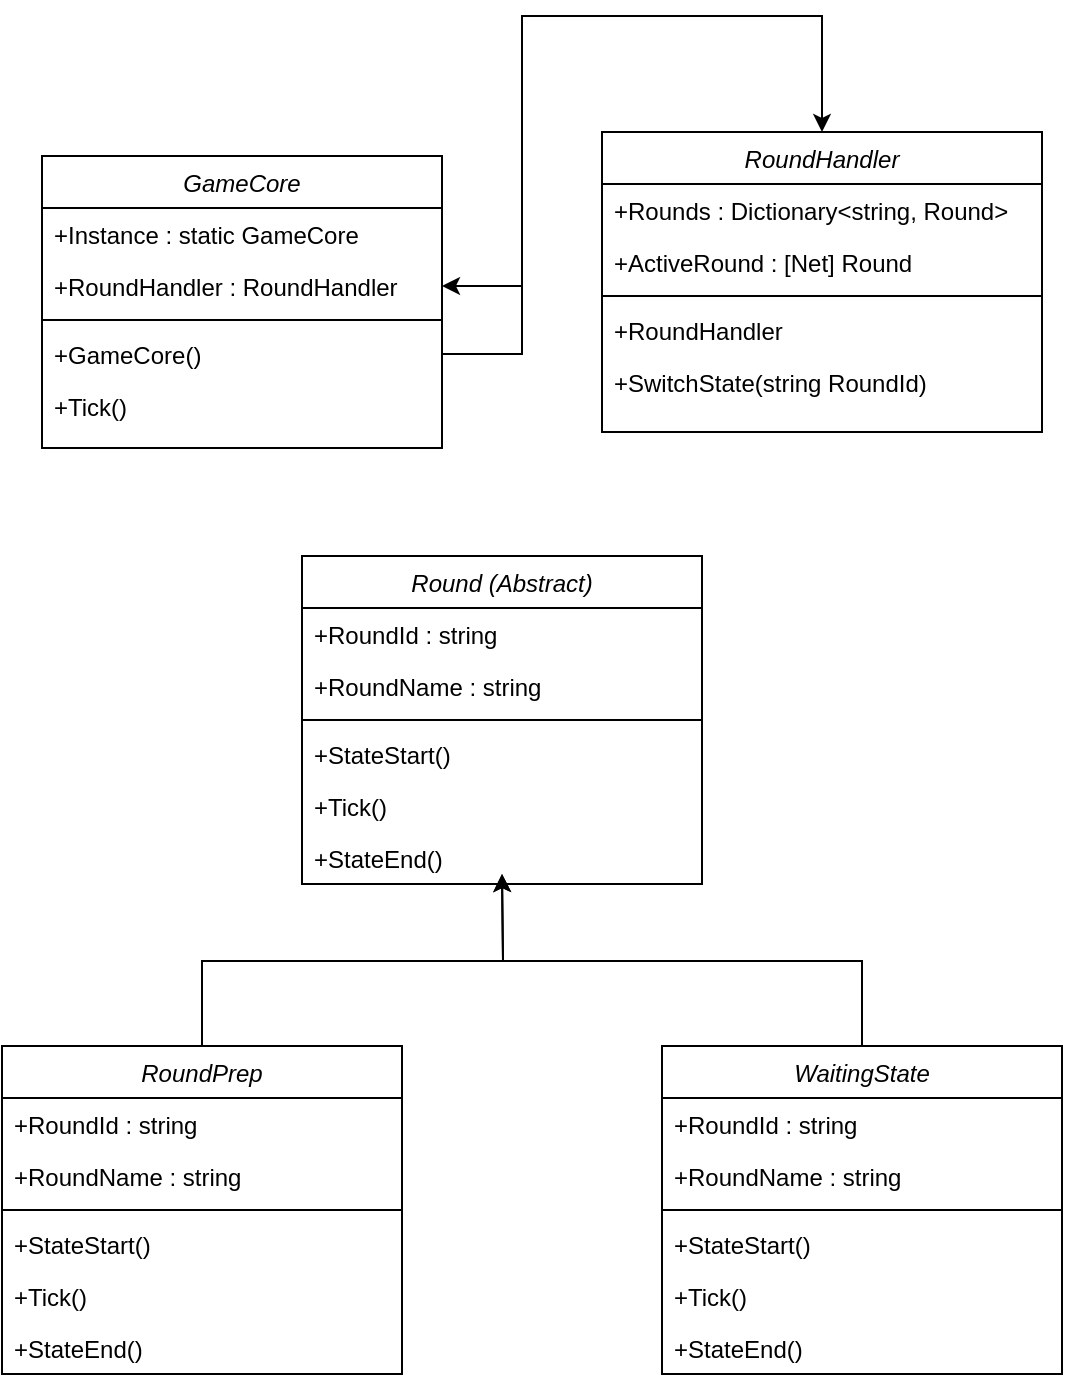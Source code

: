 <mxfile version="20.0.4" type="device"><diagram id="C5RBs43oDa-KdzZeNtuy" name="Page-1"><mxGraphModel dx="1183" dy="768" grid="1" gridSize="10" guides="1" tooltips="1" connect="1" arrows="1" fold="1" page="1" pageScale="1" pageWidth="827" pageHeight="1169" math="0" shadow="0"><root><mxCell id="WIyWlLk6GJQsqaUBKTNV-0"/><mxCell id="WIyWlLk6GJQsqaUBKTNV-1" parent="WIyWlLk6GJQsqaUBKTNV-0"/><mxCell id="zkfFHV4jXpPFQw0GAbJ--0" value="GameCore" style="swimlane;fontStyle=2;align=center;verticalAlign=top;childLayout=stackLayout;horizontal=1;startSize=26;horizontalStack=0;resizeParent=1;resizeLast=0;collapsible=1;marginBottom=0;rounded=0;shadow=0;strokeWidth=1;strokeColor=default;" parent="WIyWlLk6GJQsqaUBKTNV-1" vertex="1"><mxGeometry x="180" y="120" width="200" height="146" as="geometry"><mxRectangle x="220" y="120" width="160" height="26" as="alternateBounds"/></mxGeometry></mxCell><mxCell id="zkfFHV4jXpPFQw0GAbJ--1" value="+Instance : static GameCore" style="text;align=left;verticalAlign=top;spacingLeft=4;spacingRight=4;overflow=hidden;rotatable=0;points=[[0,0.5],[1,0.5]];portConstraint=eastwest;" parent="zkfFHV4jXpPFQw0GAbJ--0" vertex="1"><mxGeometry y="26" width="200" height="26" as="geometry"/></mxCell><mxCell id="GCvoo2zSUxuWkLHPZ1OQ-7" value="+RoundHandler : RoundHandler" style="text;align=left;verticalAlign=top;spacingLeft=4;spacingRight=4;overflow=hidden;rotatable=0;points=[[0,0.5],[1,0.5]];portConstraint=eastwest;" vertex="1" parent="zkfFHV4jXpPFQw0GAbJ--0"><mxGeometry y="52" width="200" height="26" as="geometry"/></mxCell><mxCell id="GCvoo2zSUxuWkLHPZ1OQ-2" value="" style="line;html=1;strokeWidth=1;align=left;verticalAlign=middle;spacingTop=-1;spacingLeft=3;spacingRight=3;rotatable=0;labelPosition=right;points=[];portConstraint=eastwest;" vertex="1" parent="zkfFHV4jXpPFQw0GAbJ--0"><mxGeometry y="78" width="200" height="8" as="geometry"/></mxCell><mxCell id="GCvoo2zSUxuWkLHPZ1OQ-3" value="+GameCore()" style="text;align=left;verticalAlign=top;spacingLeft=4;spacingRight=4;overflow=hidden;rotatable=0;points=[[0,0.5],[1,0.5]];portConstraint=eastwest;" vertex="1" parent="zkfFHV4jXpPFQw0GAbJ--0"><mxGeometry y="86" width="200" height="26" as="geometry"/></mxCell><mxCell id="GCvoo2zSUxuWkLHPZ1OQ-13" value="+Tick()" style="text;align=left;verticalAlign=top;spacingLeft=4;spacingRight=4;overflow=hidden;rotatable=0;points=[[0,0.5],[1,0.5]];portConstraint=eastwest;" vertex="1" parent="zkfFHV4jXpPFQw0GAbJ--0"><mxGeometry y="112" width="200" height="26" as="geometry"/></mxCell><mxCell id="OJIhN-q7Y1Wk0SD5J8jl-8" style="edgeStyle=orthogonalEdgeStyle;rounded=0;orthogonalLoop=1;jettySize=auto;html=1;entryX=0.5;entryY=0;entryDx=0;entryDy=0;exitX=1;exitY=0.5;exitDx=0;exitDy=0;" parent="WIyWlLk6GJQsqaUBKTNV-1" source="GCvoo2zSUxuWkLHPZ1OQ-3" target="OJIhN-q7Y1Wk0SD5J8jl-9" edge="1"><mxGeometry relative="1" as="geometry"><mxPoint x="440.0" y="90" as="targetPoint"/><mxPoint x="380" y="185" as="sourcePoint"/><Array as="points"><mxPoint x="420" y="219"/><mxPoint x="420" y="50"/><mxPoint x="570" y="50"/></Array></mxGeometry></mxCell><mxCell id="GCvoo2zSUxuWkLHPZ1OQ-12" style="edgeStyle=orthogonalEdgeStyle;rounded=0;orthogonalLoop=1;jettySize=auto;html=1;entryX=1;entryY=0.5;entryDx=0;entryDy=0;" edge="1" parent="WIyWlLk6GJQsqaUBKTNV-1" target="GCvoo2zSUxuWkLHPZ1OQ-7"><mxGeometry relative="1" as="geometry"><mxPoint x="570" y="100" as="sourcePoint"/><Array as="points"><mxPoint x="570" y="50"/><mxPoint x="420" y="50"/><mxPoint x="420" y="185"/></Array></mxGeometry></mxCell><mxCell id="OJIhN-q7Y1Wk0SD5J8jl-9" value="RoundHandler" style="swimlane;fontStyle=2;align=center;verticalAlign=top;childLayout=stackLayout;horizontal=1;startSize=26;horizontalStack=0;resizeParent=1;resizeLast=0;collapsible=1;marginBottom=0;rounded=0;shadow=0;strokeWidth=1;" parent="WIyWlLk6GJQsqaUBKTNV-1" vertex="1"><mxGeometry x="460" y="108" width="220" height="150" as="geometry"><mxRectangle x="230" y="140" width="160" height="26" as="alternateBounds"/></mxGeometry></mxCell><mxCell id="OJIhN-q7Y1Wk0SD5J8jl-10" value="+Rounds : Dictionary&lt;string, Round&gt;" style="text;align=left;verticalAlign=top;spacingLeft=4;spacingRight=4;overflow=hidden;rotatable=0;points=[[0,0.5],[1,0.5]];portConstraint=eastwest;" parent="OJIhN-q7Y1Wk0SD5J8jl-9" vertex="1"><mxGeometry y="26" width="220" height="26" as="geometry"/></mxCell><mxCell id="GCvoo2zSUxuWkLHPZ1OQ-10" value="+ActiveRound : [Net] Round" style="text;align=left;verticalAlign=top;spacingLeft=4;spacingRight=4;overflow=hidden;rotatable=0;points=[[0,0.5],[1,0.5]];portConstraint=eastwest;" vertex="1" parent="OJIhN-q7Y1Wk0SD5J8jl-9"><mxGeometry y="52" width="220" height="26" as="geometry"/></mxCell><mxCell id="OJIhN-q7Y1Wk0SD5J8jl-11" value="" style="line;html=1;strokeWidth=1;align=left;verticalAlign=middle;spacingTop=-1;spacingLeft=3;spacingRight=3;rotatable=0;labelPosition=right;points=[];portConstraint=eastwest;" parent="OJIhN-q7Y1Wk0SD5J8jl-9" vertex="1"><mxGeometry y="78" width="220" height="8" as="geometry"/></mxCell><mxCell id="OJIhN-q7Y1Wk0SD5J8jl-15" value="+RoundHandler" style="text;align=left;verticalAlign=top;spacingLeft=4;spacingRight=4;overflow=hidden;rotatable=0;points=[[0,0.5],[1,0.5]];portConstraint=eastwest;" parent="OJIhN-q7Y1Wk0SD5J8jl-9" vertex="1"><mxGeometry y="86" width="220" height="26" as="geometry"/></mxCell><mxCell id="GCvoo2zSUxuWkLHPZ1OQ-9" value="+SwitchState(string RoundId) " style="text;align=left;verticalAlign=top;spacingLeft=4;spacingRight=4;overflow=hidden;rotatable=0;points=[[0,0.5],[1,0.5]];portConstraint=eastwest;" vertex="1" parent="OJIhN-q7Y1Wk0SD5J8jl-9"><mxGeometry y="112" width="220" height="26" as="geometry"/></mxCell><mxCell id="GCvoo2zSUxuWkLHPZ1OQ-37" style="edgeStyle=orthogonalEdgeStyle;rounded=0;orthogonalLoop=1;jettySize=auto;html=1;exitX=0.5;exitY=0;exitDx=0;exitDy=0;entryX=0.5;entryY=1;entryDx=0;entryDy=0;" edge="1" parent="WIyWlLk6GJQsqaUBKTNV-1" source="GCvoo2zSUxuWkLHPZ1OQ-14"><mxGeometry relative="1" as="geometry"><mxPoint x="410.0" y="479.0" as="targetPoint"/></mxGeometry></mxCell><mxCell id="GCvoo2zSUxuWkLHPZ1OQ-14" value="WaitingState" style="swimlane;fontStyle=2;align=center;verticalAlign=top;childLayout=stackLayout;horizontal=1;startSize=26;horizontalStack=0;resizeParent=1;resizeLast=0;collapsible=1;marginBottom=0;rounded=0;shadow=0;strokeWidth=1;strokeColor=default;" vertex="1" parent="WIyWlLk6GJQsqaUBKTNV-1"><mxGeometry x="490" y="565" width="200" height="164" as="geometry"><mxRectangle x="220" y="120" width="160" height="26" as="alternateBounds"/></mxGeometry></mxCell><mxCell id="GCvoo2zSUxuWkLHPZ1OQ-15" value="+RoundId : string" style="text;align=left;verticalAlign=top;spacingLeft=4;spacingRight=4;overflow=hidden;rotatable=0;points=[[0,0.5],[1,0.5]];portConstraint=eastwest;" vertex="1" parent="GCvoo2zSUxuWkLHPZ1OQ-14"><mxGeometry y="26" width="200" height="26" as="geometry"/></mxCell><mxCell id="GCvoo2zSUxuWkLHPZ1OQ-16" value="+RoundName : string" style="text;align=left;verticalAlign=top;spacingLeft=4;spacingRight=4;overflow=hidden;rotatable=0;points=[[0,0.5],[1,0.5]];portConstraint=eastwest;" vertex="1" parent="GCvoo2zSUxuWkLHPZ1OQ-14"><mxGeometry y="52" width="200" height="26" as="geometry"/></mxCell><mxCell id="GCvoo2zSUxuWkLHPZ1OQ-17" value="" style="line;html=1;strokeWidth=1;align=left;verticalAlign=middle;spacingTop=-1;spacingLeft=3;spacingRight=3;rotatable=0;labelPosition=right;points=[];portConstraint=eastwest;" vertex="1" parent="GCvoo2zSUxuWkLHPZ1OQ-14"><mxGeometry y="78" width="200" height="8" as="geometry"/></mxCell><mxCell id="GCvoo2zSUxuWkLHPZ1OQ-18" value="+StateStart()" style="text;align=left;verticalAlign=top;spacingLeft=4;spacingRight=4;overflow=hidden;rotatable=0;points=[[0,0.5],[1,0.5]];portConstraint=eastwest;" vertex="1" parent="GCvoo2zSUxuWkLHPZ1OQ-14"><mxGeometry y="86" width="200" height="26" as="geometry"/></mxCell><mxCell id="GCvoo2zSUxuWkLHPZ1OQ-19" value="+Tick()" style="text;align=left;verticalAlign=top;spacingLeft=4;spacingRight=4;overflow=hidden;rotatable=0;points=[[0,0.5],[1,0.5]];portConstraint=eastwest;" vertex="1" parent="GCvoo2zSUxuWkLHPZ1OQ-14"><mxGeometry y="112" width="200" height="26" as="geometry"/></mxCell><mxCell id="GCvoo2zSUxuWkLHPZ1OQ-20" value="+StateEnd()" style="text;align=left;verticalAlign=top;spacingLeft=4;spacingRight=4;overflow=hidden;rotatable=0;points=[[0,0.5],[1,0.5]];portConstraint=eastwest;" vertex="1" parent="GCvoo2zSUxuWkLHPZ1OQ-14"><mxGeometry y="138" width="200" height="26" as="geometry"/></mxCell><mxCell id="GCvoo2zSUxuWkLHPZ1OQ-21" value="Round (Abstract)" style="swimlane;fontStyle=2;align=center;verticalAlign=top;childLayout=stackLayout;horizontal=1;startSize=26;horizontalStack=0;resizeParent=1;resizeLast=0;collapsible=1;marginBottom=0;rounded=0;shadow=0;strokeWidth=1;strokeColor=default;" vertex="1" parent="WIyWlLk6GJQsqaUBKTNV-1"><mxGeometry x="310" y="320" width="200" height="164" as="geometry"><mxRectangle x="220" y="120" width="160" height="26" as="alternateBounds"/></mxGeometry></mxCell><mxCell id="GCvoo2zSUxuWkLHPZ1OQ-22" value="+RoundId : string" style="text;align=left;verticalAlign=top;spacingLeft=4;spacingRight=4;overflow=hidden;rotatable=0;points=[[0,0.5],[1,0.5]];portConstraint=eastwest;" vertex="1" parent="GCvoo2zSUxuWkLHPZ1OQ-21"><mxGeometry y="26" width="200" height="26" as="geometry"/></mxCell><mxCell id="GCvoo2zSUxuWkLHPZ1OQ-23" value="+RoundName : string" style="text;align=left;verticalAlign=top;spacingLeft=4;spacingRight=4;overflow=hidden;rotatable=0;points=[[0,0.5],[1,0.5]];portConstraint=eastwest;" vertex="1" parent="GCvoo2zSUxuWkLHPZ1OQ-21"><mxGeometry y="52" width="200" height="26" as="geometry"/></mxCell><mxCell id="GCvoo2zSUxuWkLHPZ1OQ-24" value="" style="line;html=1;strokeWidth=1;align=left;verticalAlign=middle;spacingTop=-1;spacingLeft=3;spacingRight=3;rotatable=0;labelPosition=right;points=[];portConstraint=eastwest;" vertex="1" parent="GCvoo2zSUxuWkLHPZ1OQ-21"><mxGeometry y="78" width="200" height="8" as="geometry"/></mxCell><mxCell id="GCvoo2zSUxuWkLHPZ1OQ-25" value="+StateStart()" style="text;align=left;verticalAlign=top;spacingLeft=4;spacingRight=4;overflow=hidden;rotatable=0;points=[[0,0.5],[1,0.5]];portConstraint=eastwest;" vertex="1" parent="GCvoo2zSUxuWkLHPZ1OQ-21"><mxGeometry y="86" width="200" height="26" as="geometry"/></mxCell><mxCell id="GCvoo2zSUxuWkLHPZ1OQ-26" value="+Tick()" style="text;align=left;verticalAlign=top;spacingLeft=4;spacingRight=4;overflow=hidden;rotatable=0;points=[[0,0.5],[1,0.5]];portConstraint=eastwest;" vertex="1" parent="GCvoo2zSUxuWkLHPZ1OQ-21"><mxGeometry y="112" width="200" height="26" as="geometry"/></mxCell><mxCell id="GCvoo2zSUxuWkLHPZ1OQ-27" value="+StateEnd()" style="text;align=left;verticalAlign=top;spacingLeft=4;spacingRight=4;overflow=hidden;rotatable=0;points=[[0,0.5],[1,0.5]];portConstraint=eastwest;" vertex="1" parent="GCvoo2zSUxuWkLHPZ1OQ-21"><mxGeometry y="138" width="200" height="26" as="geometry"/></mxCell><mxCell id="GCvoo2zSUxuWkLHPZ1OQ-36" style="edgeStyle=orthogonalEdgeStyle;rounded=0;orthogonalLoop=1;jettySize=auto;html=1;exitX=0.5;exitY=0;exitDx=0;exitDy=0;entryX=0.5;entryY=1;entryDx=0;entryDy=0;" edge="1" parent="WIyWlLk6GJQsqaUBKTNV-1" source="GCvoo2zSUxuWkLHPZ1OQ-29"><mxGeometry relative="1" as="geometry"><mxPoint x="410.0" y="479.0" as="targetPoint"/></mxGeometry></mxCell><mxCell id="GCvoo2zSUxuWkLHPZ1OQ-29" value="RoundPrep" style="swimlane;fontStyle=2;align=center;verticalAlign=top;childLayout=stackLayout;horizontal=1;startSize=26;horizontalStack=0;resizeParent=1;resizeLast=0;collapsible=1;marginBottom=0;rounded=0;shadow=0;strokeWidth=1;strokeColor=default;" vertex="1" parent="WIyWlLk6GJQsqaUBKTNV-1"><mxGeometry x="160" y="565" width="200" height="164" as="geometry"><mxRectangle x="220" y="120" width="160" height="26" as="alternateBounds"/></mxGeometry></mxCell><mxCell id="GCvoo2zSUxuWkLHPZ1OQ-30" value="+RoundId : string" style="text;align=left;verticalAlign=top;spacingLeft=4;spacingRight=4;overflow=hidden;rotatable=0;points=[[0,0.5],[1,0.5]];portConstraint=eastwest;" vertex="1" parent="GCvoo2zSUxuWkLHPZ1OQ-29"><mxGeometry y="26" width="200" height="26" as="geometry"/></mxCell><mxCell id="GCvoo2zSUxuWkLHPZ1OQ-31" value="+RoundName : string" style="text;align=left;verticalAlign=top;spacingLeft=4;spacingRight=4;overflow=hidden;rotatable=0;points=[[0,0.5],[1,0.5]];portConstraint=eastwest;" vertex="1" parent="GCvoo2zSUxuWkLHPZ1OQ-29"><mxGeometry y="52" width="200" height="26" as="geometry"/></mxCell><mxCell id="GCvoo2zSUxuWkLHPZ1OQ-32" value="" style="line;html=1;strokeWidth=1;align=left;verticalAlign=middle;spacingTop=-1;spacingLeft=3;spacingRight=3;rotatable=0;labelPosition=right;points=[];portConstraint=eastwest;" vertex="1" parent="GCvoo2zSUxuWkLHPZ1OQ-29"><mxGeometry y="78" width="200" height="8" as="geometry"/></mxCell><mxCell id="GCvoo2zSUxuWkLHPZ1OQ-33" value="+StateStart()" style="text;align=left;verticalAlign=top;spacingLeft=4;spacingRight=4;overflow=hidden;rotatable=0;points=[[0,0.5],[1,0.5]];portConstraint=eastwest;" vertex="1" parent="GCvoo2zSUxuWkLHPZ1OQ-29"><mxGeometry y="86" width="200" height="26" as="geometry"/></mxCell><mxCell id="GCvoo2zSUxuWkLHPZ1OQ-34" value="+Tick()" style="text;align=left;verticalAlign=top;spacingLeft=4;spacingRight=4;overflow=hidden;rotatable=0;points=[[0,0.5],[1,0.5]];portConstraint=eastwest;" vertex="1" parent="GCvoo2zSUxuWkLHPZ1OQ-29"><mxGeometry y="112" width="200" height="26" as="geometry"/></mxCell><mxCell id="GCvoo2zSUxuWkLHPZ1OQ-35" value="+StateEnd()" style="text;align=left;verticalAlign=top;spacingLeft=4;spacingRight=4;overflow=hidden;rotatable=0;points=[[0,0.5],[1,0.5]];portConstraint=eastwest;" vertex="1" parent="GCvoo2zSUxuWkLHPZ1OQ-29"><mxGeometry y="138" width="200" height="26" as="geometry"/></mxCell></root></mxGraphModel></diagram></mxfile>